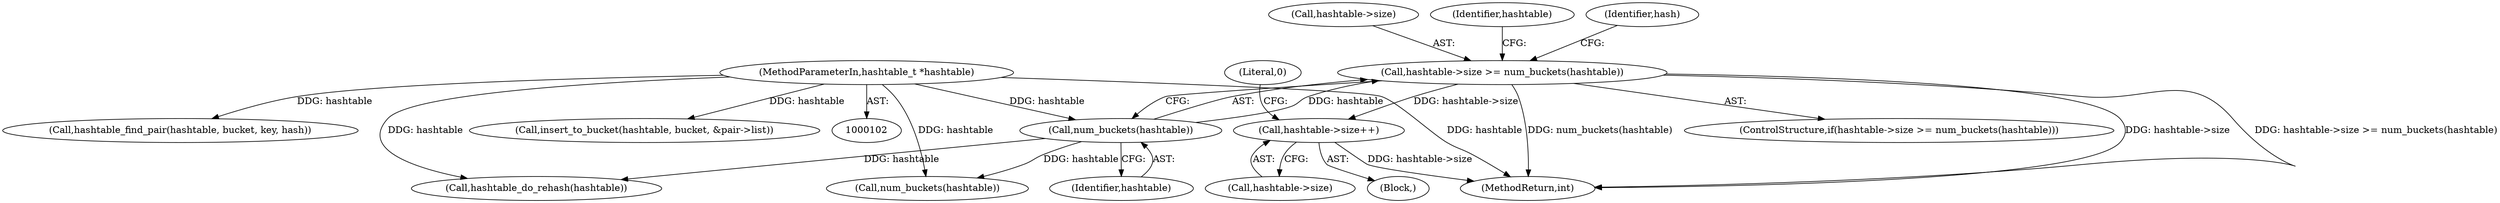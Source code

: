 digraph "0_jansson_8f80c2d83808150724d31793e6ade92749b1faa4_6@pointer" {
"1000113" [label="(Call,hashtable->size >= num_buckets(hashtable))"];
"1000117" [label="(Call,num_buckets(hashtable))"];
"1000103" [label="(MethodParameterIn,hashtable_t *hashtable)"];
"1000213" [label="(Call,hashtable->size++)"];
"1000113" [label="(Call,hashtable->size >= num_buckets(hashtable))"];
"1000133" [label="(Call,num_buckets(hashtable))"];
"1000163" [label="(Block,)"];
"1000117" [label="(Call,num_buckets(hashtable))"];
"1000213" [label="(Call,hashtable->size++)"];
"1000114" [label="(Call,hashtable->size)"];
"1000103" [label="(MethodParameterIn,hashtable_t *hashtable)"];
"1000121" [label="(Identifier,hashtable)"];
"1000112" [label="(ControlStructure,if(hashtable->size >= num_buckets(hashtable)))"];
"1000120" [label="(Call,hashtable_do_rehash(hashtable))"];
"1000218" [label="(Literal,0)"];
"1000214" [label="(Call,hashtable->size)"];
"1000219" [label="(MethodReturn,int)"];
"1000145" [label="(Call,hashtable_find_pair(hashtable, bucket, key, hash))"];
"1000206" [label="(Call,insert_to_bucket(hashtable, bucket, &pair->list))"];
"1000118" [label="(Identifier,hashtable)"];
"1000126" [label="(Identifier,hash)"];
"1000113" -> "1000112"  [label="AST: "];
"1000113" -> "1000117"  [label="CFG: "];
"1000114" -> "1000113"  [label="AST: "];
"1000117" -> "1000113"  [label="AST: "];
"1000121" -> "1000113"  [label="CFG: "];
"1000126" -> "1000113"  [label="CFG: "];
"1000113" -> "1000219"  [label="DDG: num_buckets(hashtable)"];
"1000113" -> "1000219"  [label="DDG: hashtable->size"];
"1000113" -> "1000219"  [label="DDG: hashtable->size >= num_buckets(hashtable)"];
"1000117" -> "1000113"  [label="DDG: hashtable"];
"1000113" -> "1000213"  [label="DDG: hashtable->size"];
"1000117" -> "1000118"  [label="CFG: "];
"1000118" -> "1000117"  [label="AST: "];
"1000103" -> "1000117"  [label="DDG: hashtable"];
"1000117" -> "1000120"  [label="DDG: hashtable"];
"1000117" -> "1000133"  [label="DDG: hashtable"];
"1000103" -> "1000102"  [label="AST: "];
"1000103" -> "1000219"  [label="DDG: hashtable"];
"1000103" -> "1000120"  [label="DDG: hashtable"];
"1000103" -> "1000133"  [label="DDG: hashtable"];
"1000103" -> "1000145"  [label="DDG: hashtable"];
"1000103" -> "1000206"  [label="DDG: hashtable"];
"1000213" -> "1000163"  [label="AST: "];
"1000213" -> "1000214"  [label="CFG: "];
"1000214" -> "1000213"  [label="AST: "];
"1000218" -> "1000213"  [label="CFG: "];
"1000213" -> "1000219"  [label="DDG: hashtable->size"];
}
